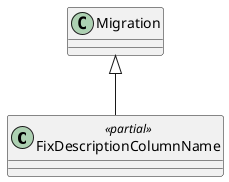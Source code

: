 @startuml
class FixDescriptionColumnName <<partial>> {
}
Migration <|-- FixDescriptionColumnName
@enduml

